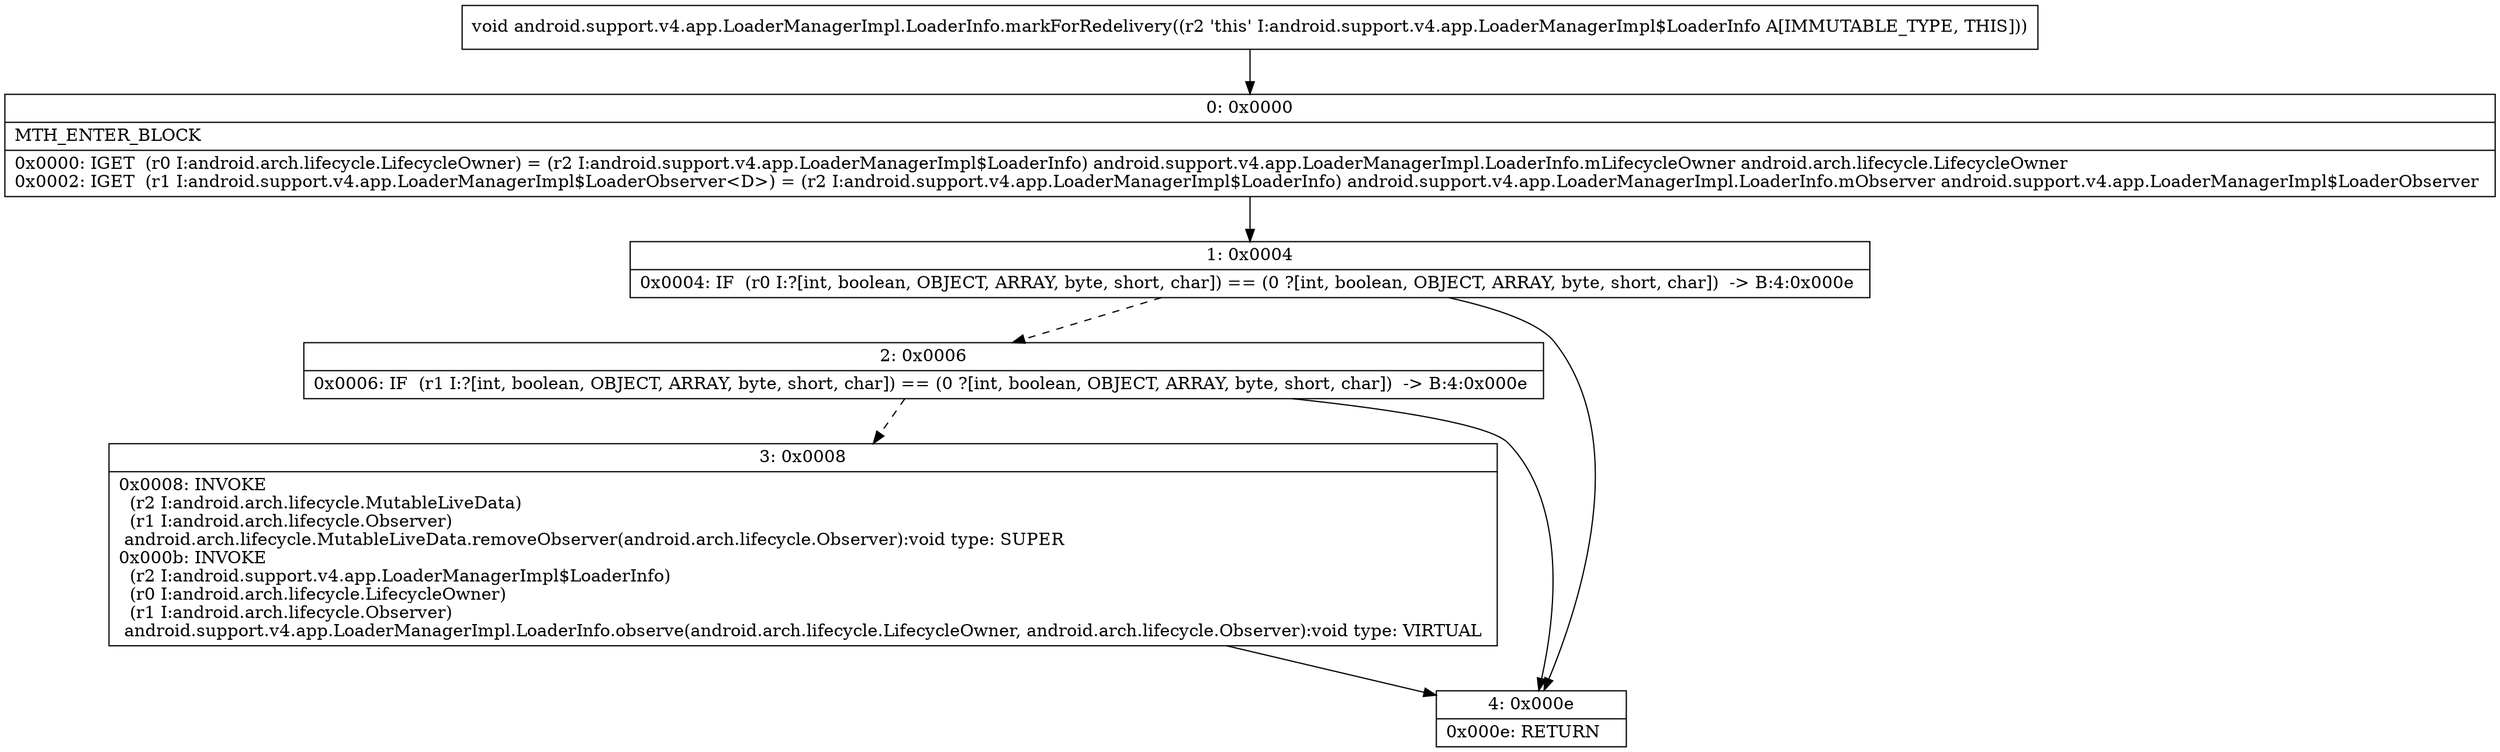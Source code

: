 digraph "CFG forandroid.support.v4.app.LoaderManagerImpl.LoaderInfo.markForRedelivery()V" {
Node_0 [shape=record,label="{0\:\ 0x0000|MTH_ENTER_BLOCK\l|0x0000: IGET  (r0 I:android.arch.lifecycle.LifecycleOwner) = (r2 I:android.support.v4.app.LoaderManagerImpl$LoaderInfo) android.support.v4.app.LoaderManagerImpl.LoaderInfo.mLifecycleOwner android.arch.lifecycle.LifecycleOwner \l0x0002: IGET  (r1 I:android.support.v4.app.LoaderManagerImpl$LoaderObserver\<D\>) = (r2 I:android.support.v4.app.LoaderManagerImpl$LoaderInfo) android.support.v4.app.LoaderManagerImpl.LoaderInfo.mObserver android.support.v4.app.LoaderManagerImpl$LoaderObserver \l}"];
Node_1 [shape=record,label="{1\:\ 0x0004|0x0004: IF  (r0 I:?[int, boolean, OBJECT, ARRAY, byte, short, char]) == (0 ?[int, boolean, OBJECT, ARRAY, byte, short, char])  \-\> B:4:0x000e \l}"];
Node_2 [shape=record,label="{2\:\ 0x0006|0x0006: IF  (r1 I:?[int, boolean, OBJECT, ARRAY, byte, short, char]) == (0 ?[int, boolean, OBJECT, ARRAY, byte, short, char])  \-\> B:4:0x000e \l}"];
Node_3 [shape=record,label="{3\:\ 0x0008|0x0008: INVOKE  \l  (r2 I:android.arch.lifecycle.MutableLiveData)\l  (r1 I:android.arch.lifecycle.Observer)\l android.arch.lifecycle.MutableLiveData.removeObserver(android.arch.lifecycle.Observer):void type: SUPER \l0x000b: INVOKE  \l  (r2 I:android.support.v4.app.LoaderManagerImpl$LoaderInfo)\l  (r0 I:android.arch.lifecycle.LifecycleOwner)\l  (r1 I:android.arch.lifecycle.Observer)\l android.support.v4.app.LoaderManagerImpl.LoaderInfo.observe(android.arch.lifecycle.LifecycleOwner, android.arch.lifecycle.Observer):void type: VIRTUAL \l}"];
Node_4 [shape=record,label="{4\:\ 0x000e|0x000e: RETURN   \l}"];
MethodNode[shape=record,label="{void android.support.v4.app.LoaderManagerImpl.LoaderInfo.markForRedelivery((r2 'this' I:android.support.v4.app.LoaderManagerImpl$LoaderInfo A[IMMUTABLE_TYPE, THIS])) }"];
MethodNode -> Node_0;
Node_0 -> Node_1;
Node_1 -> Node_2[style=dashed];
Node_1 -> Node_4;
Node_2 -> Node_3[style=dashed];
Node_2 -> Node_4;
Node_3 -> Node_4;
}

